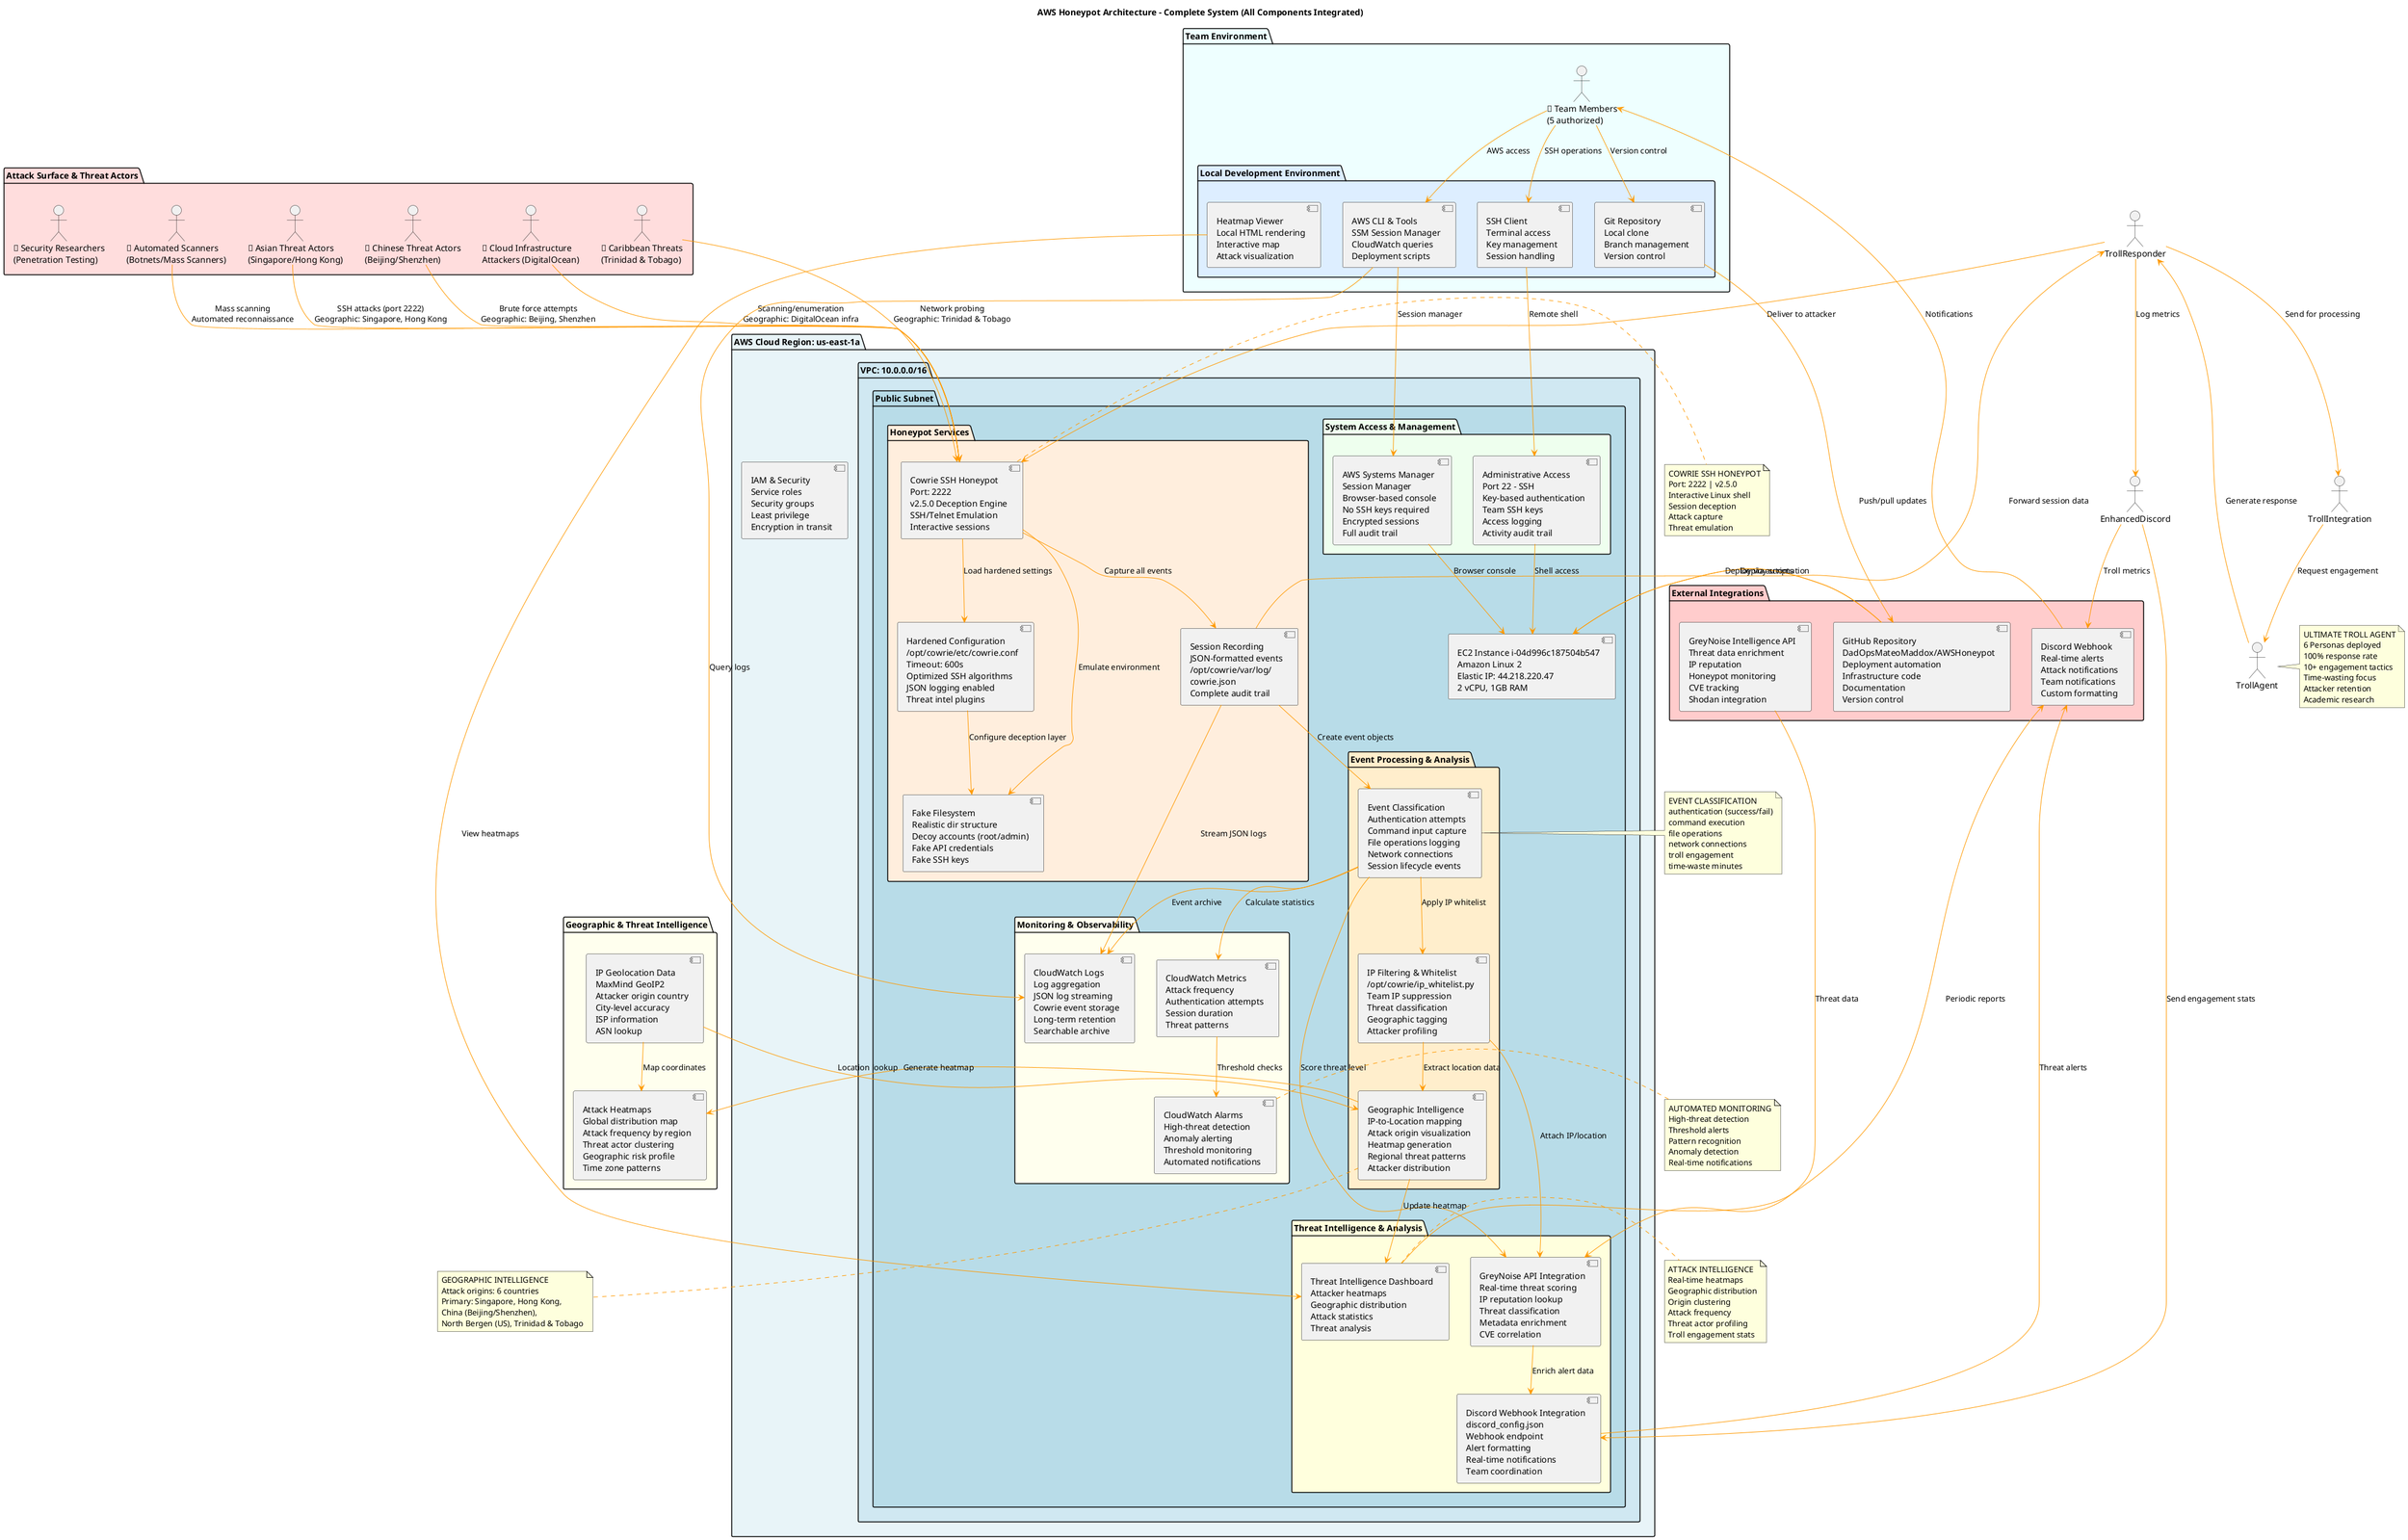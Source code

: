 @startuml honeypot-complete-architecture
title AWS Honeypot Architecture - Complete System (All Components Integrated)

skinparam BackgroundColor #ffffff
skinparam ComponentStyle uml2
skinparam ArrowColor #FF9900
skinparam BorderColor #232F3E
skinparam FontColor #232F3E

package "AWS Cloud Region: us-east-1a" #e8f4f8 {
    package "VPC: 10.0.0.0/16" #d0e8f2 {
        package "Public Subnet" #b8dce8 {

            component "EC2 Instance i-04d996c187504b547\nAmazon Linux 2\nElastic IP: 44.218.220.47\n2 vCPU, 1GB RAM" as EC2

            package "Honeypot Services" #ffeedd {
                component "Cowrie SSH Honeypot\nPort: 2222\nv2.5.0 Deception Engine\nSSH/Telnet Emulation\nInteractive sessions" as Honeypot
                
                component "Hardened Configuration\n/opt/cowrie/etc/cowrie.conf\nTimeout: 600s\nOptimized SSH algorithms\nJSON logging enabled\nThreat intel plugins" as Config
                
                component "Fake Filesystem\nRealistic dir structure\nDecoy accounts (root/admin)\nFake API credentials\nFake SSH keys" as FakeFS
                
                component "Session Recording\nJSON-formatted events\n/opt/cowrie/var/log/\ncowrie.json\nComplete audit trail" as Recording
                

            }



            package "Event Processing & Analysis" #ffeecc {
                component "Event Classification\nAuthentication attempts\nCommand input capture\nFile operations logging\nNetwork connections\nSession lifecycle events" as Events
                
                component "IP Filtering & Whitelist\n/opt/cowrie/ip_whitelist.py\nTeam IP suppression\nThreat classification\nGeographic tagging\nAttacker profiling" as Filtering
                
                component "Geographic Intelligence\nIP-to-Location mapping\nAttack origin visualization\nHeatmap generation\nRegional threat patterns\nAttacker distribution" as GeoIntel
            }

            package "Threat Intelligence & Analysis" #ffffdd {
                component "GreyNoise API Integration\nReal-time threat scoring\nIP reputation lookup\nThreat classification\nMetadata enrichment\nCVE correlation" as GreyNoise
                
                component "Discord Webhook Integration\ndiscord_config.json\nWebhook endpoint\nAlert formatting\nReal-time notifications\nTeam coordination" as Discord
                
                component "Threat Intelligence Dashboard\nAttacker heatmaps\nGeographic distribution\nAttack statistics\nThreat analysis" as Dashboard
            }

            package "System Access & Management" #eeffee {
                component "Administrative Access\nPort 22 - SSH\nKey-based authentication\nTeam SSH keys\nAccess logging\nActivity audit trail" as AdminSSH
                
                component "AWS Systems Manager\nSession Manager\nBrowser-based console\nNo SSH keys required\nEncrypted sessions\nFull audit trail" as SSM
            }

            package "Monitoring & Observability" #ffffee {
                component "CloudWatch Logs\nLog aggregation\nJSON log streaming\nCowrie event storage\nLong-term retention\nSearchable archive" as CloudWatch
                
                component "CloudWatch Metrics\nAttack frequency\nAuthentication attempts\nSession duration\nThreat patterns" as Metrics
                
                component "CloudWatch Alarms\nHigh-threat detection\nAnomaly alerting\nThreshold monitoring\nAutomated notifications" as Alarms
            }
        }
    }

    component "IAM & Security\nService roles\nSecurity groups\nLeast privilege\nEncryption in transit" as IAM
}

package "Geographic & Threat Intelligence" #ffffee {
    component "IP Geolocation Data\nMaxMind GeoIP2\nAttacker origin country\nCity-level accuracy\nISP information\nASN lookup" as GeoData
    
    component "Attack Heatmaps\nGlobal distribution map\nAttack frequency by region\nThreat actor clustering\nGeographic risk profile\nTime zone patterns" as Heatmap
}

package "External Integrations" #ffcccc {
    component "Discord Webhook\nReal-time alerts\nAttack notifications\nTeam notifications\nCustom formatting" as DiscordWebhook
    
    component "GitHub Repository\nDadOpsMateoMaddox/AWSHoneypot\nDeployment automation\nInfrastructure code\nDocumentation\nVersion control" as GitHub
    
    component "GreyNoise Intelligence API\nThreat data enrichment\nIP reputation\nHoneypot monitoring\nCVE tracking\nShodan integration" as GreyNoiseAPI
}

package "Attack Surface & Threat Actors" #ffdddd {
    actor AttackersSG as "🎯 Asian Threat Actors\n(Singapore/Hong Kong)"
    actor AttackersChina as "🎯 Chinese Threat Actors\n(Beijing/Shenzhen)"
    actor AttackersDO as "🎯 Cloud Infrastructure\nAttackers (DigitalOcean)"
    actor AttackersTT as "🎯 Caribbean Threats\n(Trinidad & Tobago)"
    actor Bots as "🤖 Automated Scanners\n(Botnets/Mass Scanners)"
    actor Researchers as "🔬 Security Researchers\n(Penetration Testing)"
}

package "Team Environment" #eeffff {
    actor TeamMembers as "👥 Team Members\n(5 authorized)"

    package "Local Development Environment" #ddeeff {
        component "Git Repository\nLocal clone\nBranch management\nVersion control" as GitLocal
        
        component "SSH Client\nTerminal access\nKey management\nSession handling" as SSHClient
        
        component "AWS CLI & Tools\nSSM Session Manager\nCloudWatch queries\nDeployment scripts" as AWSTools
        
        component "Heatmap Viewer\nLocal HTML rendering\nInteractive map\nAttack visualization" as HeatmapViewer
    }
}

' === Attack Flows ===
AttackersSG --> Honeypot : SSH attacks (port 2222)\nGeographic: Singapore, Hong Kong
AttackersChina --> Honeypot : Brute force attempts\nGeographic: Beijing, Shenzhen
AttackersDO --> Honeypot : Scanning/enumeration\nGeographic: DigitalOcean infra
AttackersTT --> Honeypot : Network probing\nGeographic: Trinidad & Tobago
Bots --> Honeypot : Mass scanning\nAutomated reconnaissance

' === Honeypot Internal Processing ===
Honeypot --> Config : Load hardened settings
Config --> FakeFS : Configure deception layer
Honeypot --> FakeFS : Emulate environment
Honeypot --> Recording : Capture all events
Recording --> Events : Create event objects

' === Event Processing ===
Events --> Filtering : Apply IP whitelist
Filtering --> GeoIntel : Extract location data
GeoIntel --> Heatmap : Generate heatmap

' === AI Troll Engagement Pipeline ===
Recording --> TrollResponder : Forward session data
TrollResponder --> TrollIntegration : Send for processing
TrollIntegration --> TrollAgent : Request engagement
TrollAgent --> TrollResponder : Generate response
TrollResponder --> Honeypot : Deliver to attacker
TrollResponder --> EnhancedDiscord : Log metrics

' === Threat Intelligence Pipeline ===
Events --> GreyNoise : Score threat level
Filtering --> GreyNoise : Attach IP/location
GreyNoise --> Discord : Enrich alert data
GeoIntel --> Dashboard : Update heatmap
EnhancedDiscord --> Discord : Send engagement stats

' === Discord Notifications ===
Discord --> DiscordWebhook : Threat alerts
EnhancedDiscord --> DiscordWebhook : Troll metrics
Dashboard --> DiscordWebhook : Periodic reports

' === Monitoring & Logging ===
Recording --> CloudWatch : Stream JSON logs
Events --> CloudWatch : Event archive
Events --> Metrics : Calculate statistics
Metrics --> Alarms : Threshold checks

' === Team Access & Management ===
TeamMembers --> SSHClient : SSH operations
TeamMembers --> AWSTools : AWS access
SSHClient --> AdminSSH : Remote shell
AWSTools --> SSM : Session manager
AdminSSH --> EC2 : Shell access
SSM --> EC2 : Browser console
AWSTools --> CloudWatch : Query logs
HeatmapViewer --> Dashboard : View heatmaps

' === Geographic Intelligence ===
GeoData --> GeoIntel : Location lookup
GeoData --> Heatmap : Map coordinates

' === External Integrations ===
GitHub --> EC2 : Deploy scripts
GreyNoiseAPI --> GreyNoise : Threat data
DiscordWebhook --> TeamMembers : Notifications

' === Version Control & Deployment ===
TeamMembers --> GitLocal : Version control
GitLocal --> GitHub : Push/pull updates
GitHub --> EC2 : Deploy via automation

' === Notes ===
note right of Honeypot
COWRIE SSH HONEYPOT
Port: 2222 | v2.5.0
Interactive Linux shell
Session deception
Attack capture
Threat emulation
end note

note right of TrollAgent
ULTIMATE TROLL AGENT
6 Personas deployed
100% response rate
10+ engagement tactics
Time-wasting focus
Attacker retention
Academic research
end note

note right of Events
EVENT CLASSIFICATION
authentication (success/fail)
command execution
file operations
network connections
troll engagement
time-waste minutes
end note

note right of Dashboard
ATTACK INTELLIGENCE
Real-time heatmaps
Geographic distribution
Origin clustering
Attack frequency
Threat actor profiling
Troll engagement stats
end note

note bottom of GeoIntel
GEOGRAPHIC INTELLIGENCE
Attack origins: 6 countries
Primary: Singapore, Hong Kong,
China (Beijing/Shenzhen),
North Bergen (US), Trinidad & Tobago
end note

note right of Alarms
AUTOMATED MONITORING
High-threat detection
Threshold alerts
Pattern recognition
Anomaly detection
Real-time notifications
end note

@enduml
